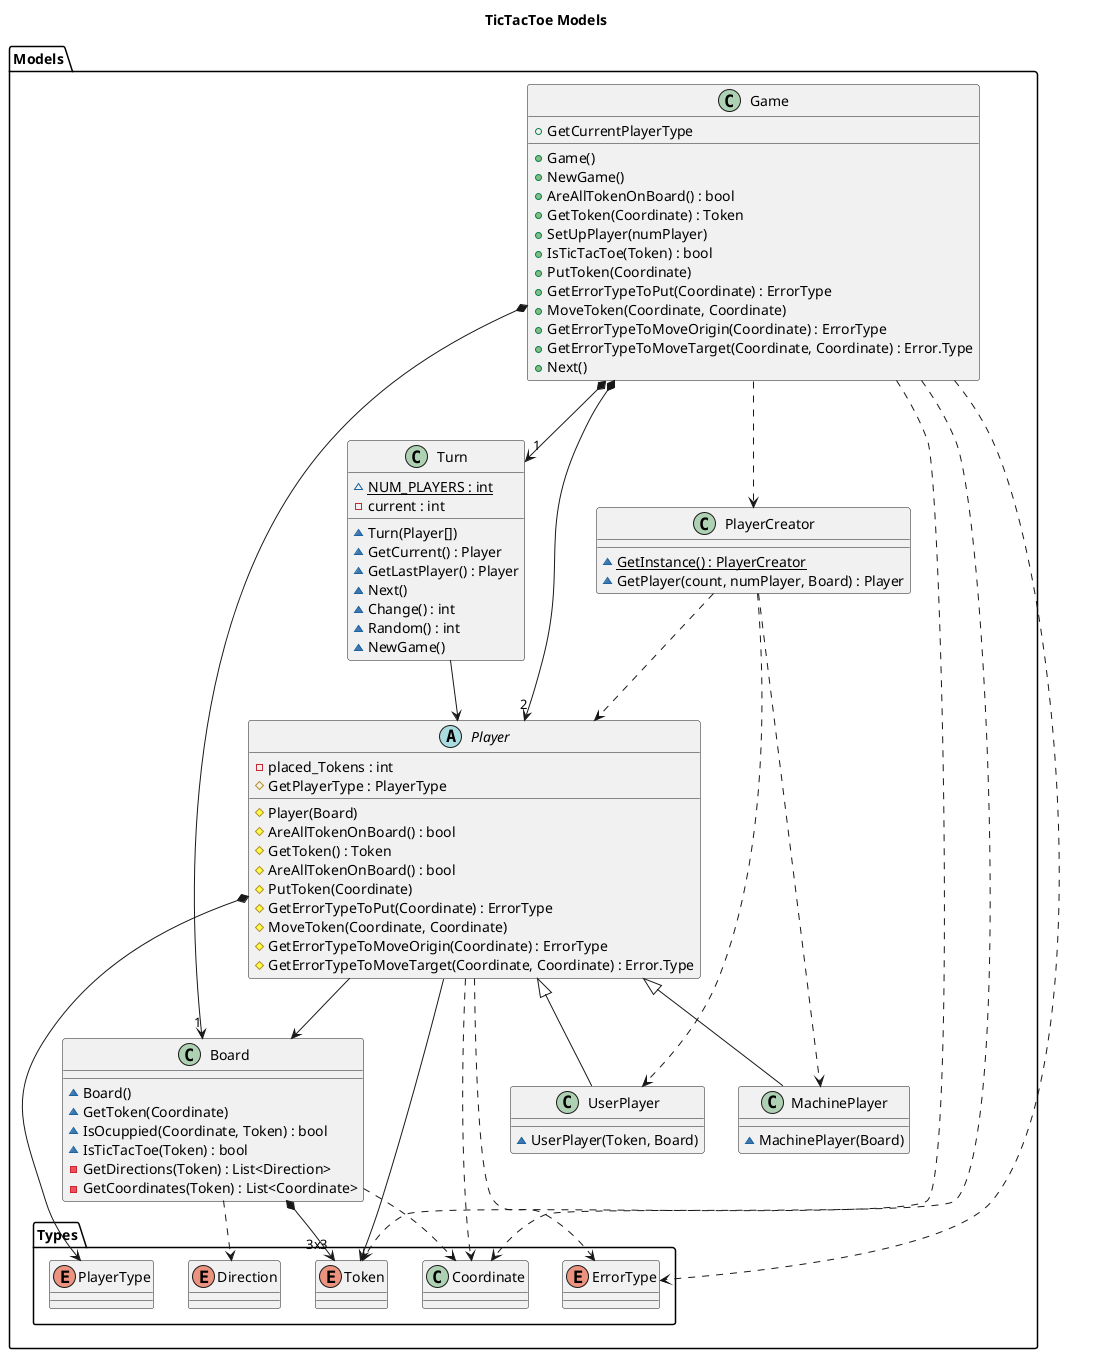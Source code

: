 @startuml TicTacToeModels
title TicTacToe Models
namespace Models{
    class Game{
        +Game()
        +GetCurrentPlayerType
        +NewGame()
        +AreAllTokenOnBoard() : bool
        +GetToken(Coordinate) : Token
        +SetUpPlayer(numPlayer)
        +IsTicTacToe(Token) : bool
        +PutToken(Coordinate)
        +GetErrorTypeToPut(Coordinate) : ErrorType
        +MoveToken(Coordinate, Coordinate)
        +GetErrorTypeToMoveOrigin(Coordinate) : ErrorType
        +GetErrorTypeToMoveTarget(Coordinate, Coordinate) : Error.Type
        +Next()
    }
    Game *--> "1" Board
    Game *--> "2" Player
    Game *--> "1" Turn
    Game ..> Types.Token
    Game ..> Types.Coordinate
    Game ..> Types.ErrorType
    Game ..> PlayerCreator

    class Turn {
        ~{static} NUM_PLAYERS : int
        -current : int
        ~Turn(Player[])
        ~GetCurrent() : Player
        ~GetLastPlayer() : Player
        ~Next()
        ~Change() : int
        ~Random() : int
        ~NewGame() 
    }
    Turn --> Player

    abstract Player{
        -placed_Tokens : int
        #Player(Board)
        #AreAllTokenOnBoard() : bool
        #GetToken() : Token
        #GetPlayerType : PlayerType
        #AreAllTokenOnBoard() : bool
        #PutToken(Coordinate)
        #GetErrorTypeToPut(Coordinate) : ErrorType
        #MoveToken(Coordinate, Coordinate)
        #GetErrorTypeToMoveOrigin(Coordinate) : ErrorType
        #GetErrorTypeToMoveTarget(Coordinate, Coordinate) : Error.Type
    }
    Player --> Types.Token
    Player --> Board
    Player *--> Types.PlayerType
    Player <|-- UserPlayer
    Player <|-- MachinePlayer
    Player ..> Types.Coordinate
    Player ..> Types.ErrorType

    class UserPlayer{
        ~UserPlayer(Token, Board)
    }

    class MachinePlayer{
        ~MachinePlayer(Board)
    }

    class PlayerCreator{
        ~{static} GetInstance() : PlayerCreator
        ~GetPlayer(count, numPlayer, Board) : Player
    }
    PlayerCreator ..> Player
    PlayerCreator ..> UserPlayer
    PlayerCreator ..> MachinePlayer

    class Board{
        ~Board()
        ~GetToken(Coordinate)
        ~IsOcuppied(Coordinate, Token) : bool
        ~IsTicTacToe(Token) : bool
        -GetDirections(Token) : List<Direction>
        -GetCoordinates(Token) : List<Coordinate>
    }
    Board *--> "3x3" Types.Token
    Board ..> Types.Coordinate
    Board ..> Types.Direction
    

    enum Types.ErrorType {}
    enum Types.Token{}
    enum Types.Direction
    enum Types.PlayerType

}
@enduml